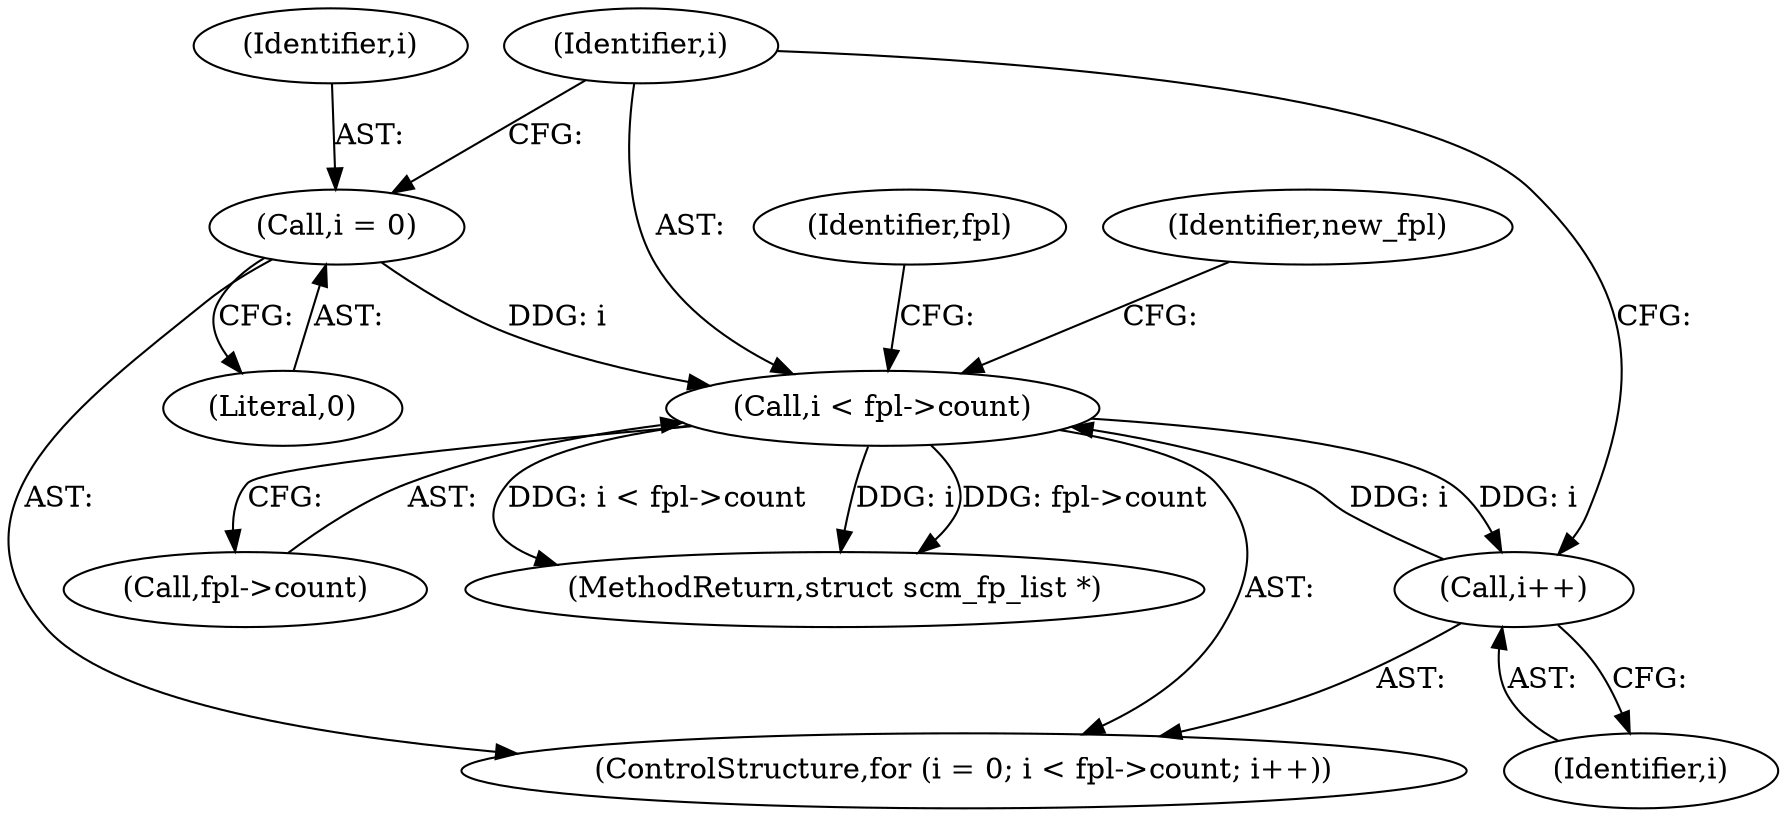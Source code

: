digraph "0_linux_415e3d3e90ce9e18727e8843ae343eda5a58fad6_1@pointer" {
"1000117" [label="(Call,i < fpl->count)"];
"1000122" [label="(Call,i++)"];
"1000117" [label="(Call,i < fpl->count)"];
"1000114" [label="(Call,i = 0)"];
"1000127" [label="(Identifier,fpl)"];
"1000114" [label="(Call,i = 0)"];
"1000113" [label="(ControlStructure,for (i = 0; i < fpl->count; i++))"];
"1000117" [label="(Call,i < fpl->count)"];
"1000119" [label="(Call,fpl->count)"];
"1000122" [label="(Call,i++)"];
"1000115" [label="(Identifier,i)"];
"1000147" [label="(MethodReturn,struct scm_fp_list *)"];
"1000132" [label="(Identifier,new_fpl)"];
"1000123" [label="(Identifier,i)"];
"1000116" [label="(Literal,0)"];
"1000118" [label="(Identifier,i)"];
"1000117" -> "1000113"  [label="AST: "];
"1000117" -> "1000119"  [label="CFG: "];
"1000118" -> "1000117"  [label="AST: "];
"1000119" -> "1000117"  [label="AST: "];
"1000127" -> "1000117"  [label="CFG: "];
"1000132" -> "1000117"  [label="CFG: "];
"1000117" -> "1000147"  [label="DDG: i < fpl->count"];
"1000117" -> "1000147"  [label="DDG: i"];
"1000117" -> "1000147"  [label="DDG: fpl->count"];
"1000122" -> "1000117"  [label="DDG: i"];
"1000114" -> "1000117"  [label="DDG: i"];
"1000117" -> "1000122"  [label="DDG: i"];
"1000122" -> "1000113"  [label="AST: "];
"1000122" -> "1000123"  [label="CFG: "];
"1000123" -> "1000122"  [label="AST: "];
"1000118" -> "1000122"  [label="CFG: "];
"1000114" -> "1000113"  [label="AST: "];
"1000114" -> "1000116"  [label="CFG: "];
"1000115" -> "1000114"  [label="AST: "];
"1000116" -> "1000114"  [label="AST: "];
"1000118" -> "1000114"  [label="CFG: "];
}
